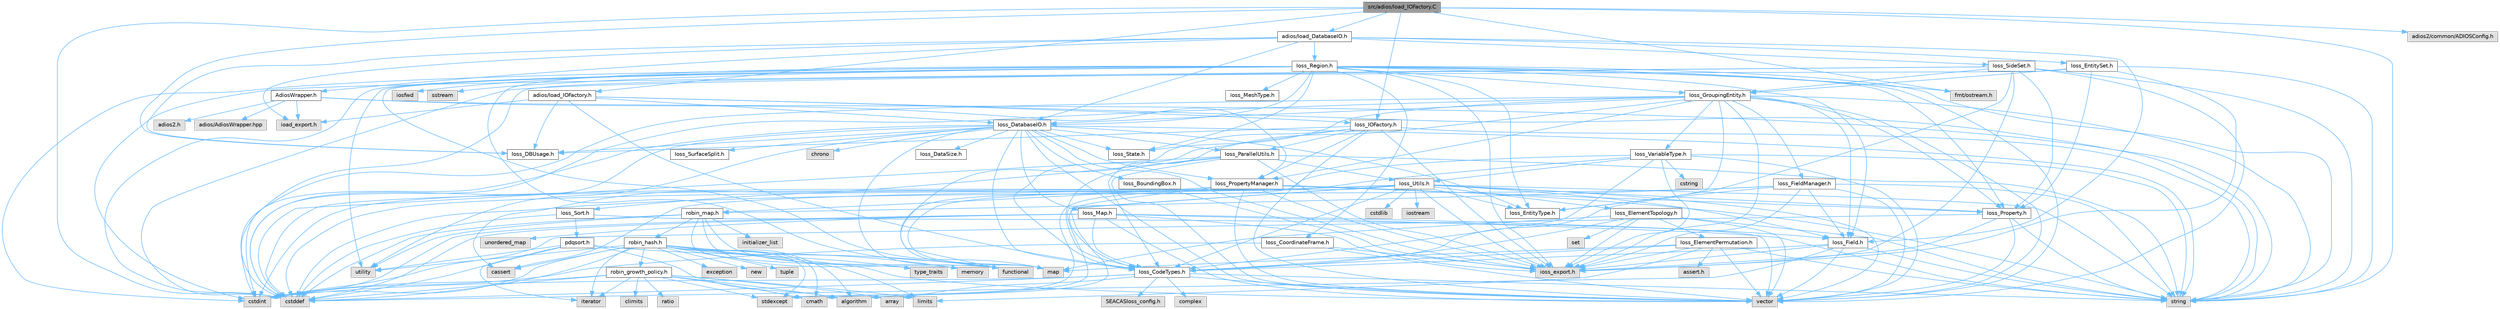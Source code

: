 digraph "src/adios/Ioad_IOFactory.C"
{
 // INTERACTIVE_SVG=YES
 // LATEX_PDF_SIZE
  bgcolor="transparent";
  edge [fontname=Helvetica,fontsize=10,labelfontname=Helvetica,labelfontsize=10];
  node [fontname=Helvetica,fontsize=10,shape=box,height=0.2,width=0.4];
  Node1 [id="Node000001",label="src/adios/Ioad_IOFactory.C",height=0.2,width=0.4,color="gray40", fillcolor="grey60", style="filled", fontcolor="black",tooltip=" "];
  Node1 -> Node2 [id="edge1_Node000001_Node000002",color="steelblue1",style="solid",tooltip=" "];
  Node2 [id="Node000002",label="Ioss_DBUsage.h",height=0.2,width=0.4,color="grey40", fillcolor="white", style="filled",URL="$Ioss__DBUsage_8h.html",tooltip=" "];
  Node1 -> Node3 [id="edge2_Node000001_Node000003",color="steelblue1",style="solid",tooltip=" "];
  Node3 [id="Node000003",label="Ioss_IOFactory.h",height=0.2,width=0.4,color="grey40", fillcolor="white", style="filled",URL="$Ioss__IOFactory_8h.html",tooltip=" "];
  Node3 -> Node4 [id="edge3_Node000003_Node000004",color="steelblue1",style="solid",tooltip=" "];
  Node4 [id="Node000004",label="ioss_export.h",height=0.2,width=0.4,color="grey60", fillcolor="#E0E0E0", style="filled",tooltip=" "];
  Node3 -> Node5 [id="edge4_Node000003_Node000005",color="steelblue1",style="solid",tooltip=" "];
  Node5 [id="Node000005",label="Ioss_CodeTypes.h",height=0.2,width=0.4,color="grey40", fillcolor="white", style="filled",URL="$Ioss__CodeTypes_8h.html",tooltip=" "];
  Node5 -> Node6 [id="edge5_Node000005_Node000006",color="steelblue1",style="solid",tooltip=" "];
  Node6 [id="Node000006",label="array",height=0.2,width=0.4,color="grey60", fillcolor="#E0E0E0", style="filled",tooltip=" "];
  Node5 -> Node7 [id="edge6_Node000005_Node000007",color="steelblue1",style="solid",tooltip=" "];
  Node7 [id="Node000007",label="cstddef",height=0.2,width=0.4,color="grey60", fillcolor="#E0E0E0", style="filled",tooltip=" "];
  Node5 -> Node8 [id="edge7_Node000005_Node000008",color="steelblue1",style="solid",tooltip=" "];
  Node8 [id="Node000008",label="cstdint",height=0.2,width=0.4,color="grey60", fillcolor="#E0E0E0", style="filled",tooltip=" "];
  Node5 -> Node9 [id="edge8_Node000005_Node000009",color="steelblue1",style="solid",tooltip=" "];
  Node9 [id="Node000009",label="string",height=0.2,width=0.4,color="grey60", fillcolor="#E0E0E0", style="filled",tooltip=" "];
  Node5 -> Node10 [id="edge9_Node000005_Node000010",color="steelblue1",style="solid",tooltip=" "];
  Node10 [id="Node000010",label="vector",height=0.2,width=0.4,color="grey60", fillcolor="#E0E0E0", style="filled",tooltip=" "];
  Node5 -> Node11 [id="edge10_Node000005_Node000011",color="steelblue1",style="solid",tooltip=" "];
  Node11 [id="Node000011",label="SEACASIoss_config.h",height=0.2,width=0.4,color="grey60", fillcolor="#E0E0E0", style="filled",tooltip=" "];
  Node5 -> Node12 [id="edge11_Node000005_Node000012",color="steelblue1",style="solid",tooltip=" "];
  Node12 [id="Node000012",label="complex",height=0.2,width=0.4,color="grey60", fillcolor="#E0E0E0", style="filled",tooltip=" "];
  Node3 -> Node9 [id="edge12_Node000003_Node000009",color="steelblue1",style="solid",tooltip=" "];
  Node3 -> Node2 [id="edge13_Node000003_Node000002",color="steelblue1",style="solid",tooltip=" "];
  Node3 -> Node13 [id="edge14_Node000003_Node000013",color="steelblue1",style="solid",tooltip=" "];
  Node13 [id="Node000013",label="Ioss_ParallelUtils.h",height=0.2,width=0.4,color="grey40", fillcolor="white", style="filled",URL="$Ioss__ParallelUtils_8h.html",tooltip=" "];
  Node13 -> Node4 [id="edge15_Node000013_Node000004",color="steelblue1",style="solid",tooltip=" "];
  Node13 -> Node5 [id="edge16_Node000013_Node000005",color="steelblue1",style="solid",tooltip=" "];
  Node13 -> Node14 [id="edge17_Node000013_Node000014",color="steelblue1",style="solid",tooltip=" "];
  Node14 [id="Node000014",label="Ioss_Utils.h",height=0.2,width=0.4,color="grey40", fillcolor="white", style="filled",URL="$Ioss__Utils_8h.html",tooltip=" "];
  Node14 -> Node4 [id="edge18_Node000014_Node000004",color="steelblue1",style="solid",tooltip=" "];
  Node14 -> Node5 [id="edge19_Node000014_Node000005",color="steelblue1",style="solid",tooltip=" "];
  Node14 -> Node15 [id="edge20_Node000014_Node000015",color="steelblue1",style="solid",tooltip=" "];
  Node15 [id="Node000015",label="Ioss_ElementTopology.h",height=0.2,width=0.4,color="grey40", fillcolor="white", style="filled",URL="$Ioss__ElementTopology_8h.html",tooltip=" "];
  Node15 -> Node4 [id="edge21_Node000015_Node000004",color="steelblue1",style="solid",tooltip=" "];
  Node15 -> Node5 [id="edge22_Node000015_Node000005",color="steelblue1",style="solid",tooltip=" "];
  Node15 -> Node16 [id="edge23_Node000015_Node000016",color="steelblue1",style="solid",tooltip=" "];
  Node16 [id="Node000016",label="Ioss_ElementPermutation.h",height=0.2,width=0.4,color="grey40", fillcolor="white", style="filled",URL="$Ioss__ElementPermutation_8h.html",tooltip=" "];
  Node16 -> Node4 [id="edge24_Node000016_Node000004",color="steelblue1",style="solid",tooltip=" "];
  Node16 -> Node5 [id="edge25_Node000016_Node000005",color="steelblue1",style="solid",tooltip=" "];
  Node16 -> Node17 [id="edge26_Node000016_Node000017",color="steelblue1",style="solid",tooltip=" "];
  Node17 [id="Node000017",label="assert.h",height=0.2,width=0.4,color="grey60", fillcolor="#E0E0E0", style="filled",tooltip=" "];
  Node16 -> Node18 [id="edge27_Node000016_Node000018",color="steelblue1",style="solid",tooltip=" "];
  Node18 [id="Node000018",label="limits",height=0.2,width=0.4,color="grey60", fillcolor="#E0E0E0", style="filled",tooltip=" "];
  Node16 -> Node19 [id="edge28_Node000016_Node000019",color="steelblue1",style="solid",tooltip=" "];
  Node19 [id="Node000019",label="map",height=0.2,width=0.4,color="grey60", fillcolor="#E0E0E0", style="filled",tooltip=" "];
  Node16 -> Node9 [id="edge29_Node000016_Node000009",color="steelblue1",style="solid",tooltip=" "];
  Node16 -> Node10 [id="edge30_Node000016_Node000010",color="steelblue1",style="solid",tooltip=" "];
  Node15 -> Node19 [id="edge31_Node000015_Node000019",color="steelblue1",style="solid",tooltip=" "];
  Node15 -> Node20 [id="edge32_Node000015_Node000020",color="steelblue1",style="solid",tooltip=" "];
  Node20 [id="Node000020",label="set",height=0.2,width=0.4,color="grey60", fillcolor="#E0E0E0", style="filled",tooltip=" "];
  Node15 -> Node9 [id="edge33_Node000015_Node000009",color="steelblue1",style="solid",tooltip=" "];
  Node15 -> Node10 [id="edge34_Node000015_Node000010",color="steelblue1",style="solid",tooltip=" "];
  Node14 -> Node21 [id="edge35_Node000014_Node000021",color="steelblue1",style="solid",tooltip=" "];
  Node21 [id="Node000021",label="Ioss_EntityType.h",height=0.2,width=0.4,color="grey40", fillcolor="white", style="filled",URL="$Ioss__EntityType_8h.html",tooltip=" "];
  Node14 -> Node22 [id="edge36_Node000014_Node000022",color="steelblue1",style="solid",tooltip=" "];
  Node22 [id="Node000022",label="Ioss_Field.h",height=0.2,width=0.4,color="grey40", fillcolor="white", style="filled",URL="$Ioss__Field_8h.html",tooltip=" "];
  Node22 -> Node4 [id="edge37_Node000022_Node000004",color="steelblue1",style="solid",tooltip=" "];
  Node22 -> Node5 [id="edge38_Node000022_Node000005",color="steelblue1",style="solid",tooltip=" "];
  Node22 -> Node7 [id="edge39_Node000022_Node000007",color="steelblue1",style="solid",tooltip=" "];
  Node22 -> Node9 [id="edge40_Node000022_Node000009",color="steelblue1",style="solid",tooltip=" "];
  Node22 -> Node10 [id="edge41_Node000022_Node000010",color="steelblue1",style="solid",tooltip=" "];
  Node14 -> Node23 [id="edge42_Node000014_Node000023",color="steelblue1",style="solid",tooltip=" "];
  Node23 [id="Node000023",label="Ioss_Property.h",height=0.2,width=0.4,color="grey40", fillcolor="white", style="filled",URL="$Ioss__Property_8h.html",tooltip=" "];
  Node23 -> Node4 [id="edge43_Node000023_Node000004",color="steelblue1",style="solid",tooltip=" "];
  Node23 -> Node8 [id="edge44_Node000023_Node000008",color="steelblue1",style="solid",tooltip=" "];
  Node23 -> Node9 [id="edge45_Node000023_Node000009",color="steelblue1",style="solid",tooltip=" "];
  Node23 -> Node10 [id="edge46_Node000023_Node000010",color="steelblue1",style="solid",tooltip=" "];
  Node14 -> Node24 [id="edge47_Node000014_Node000024",color="steelblue1",style="solid",tooltip=" "];
  Node24 [id="Node000024",label="Ioss_Sort.h",height=0.2,width=0.4,color="grey40", fillcolor="white", style="filled",URL="$Ioss__Sort_8h.html",tooltip=" "];
  Node24 -> Node25 [id="edge48_Node000024_Node000025",color="steelblue1",style="solid",tooltip=" "];
  Node25 [id="Node000025",label="pdqsort.h",height=0.2,width=0.4,color="grey40", fillcolor="white", style="filled",URL="$pdqsort_8h.html",tooltip=" "];
  Node25 -> Node26 [id="edge49_Node000025_Node000026",color="steelblue1",style="solid",tooltip=" "];
  Node26 [id="Node000026",label="algorithm",height=0.2,width=0.4,color="grey60", fillcolor="#E0E0E0", style="filled",tooltip=" "];
  Node25 -> Node7 [id="edge50_Node000025_Node000007",color="steelblue1",style="solid",tooltip=" "];
  Node25 -> Node27 [id="edge51_Node000025_Node000027",color="steelblue1",style="solid",tooltip=" "];
  Node27 [id="Node000027",label="functional",height=0.2,width=0.4,color="grey60", fillcolor="#E0E0E0", style="filled",tooltip=" "];
  Node25 -> Node28 [id="edge52_Node000025_Node000028",color="steelblue1",style="solid",tooltip=" "];
  Node28 [id="Node000028",label="iterator",height=0.2,width=0.4,color="grey60", fillcolor="#E0E0E0", style="filled",tooltip=" "];
  Node25 -> Node29 [id="edge53_Node000025_Node000029",color="steelblue1",style="solid",tooltip=" "];
  Node29 [id="Node000029",label="utility",height=0.2,width=0.4,color="grey60", fillcolor="#E0E0E0", style="filled",tooltip=" "];
  Node24 -> Node7 [id="edge54_Node000024_Node000007",color="steelblue1",style="solid",tooltip=" "];
  Node24 -> Node10 [id="edge55_Node000024_Node000010",color="steelblue1",style="solid",tooltip=" "];
  Node14 -> Node26 [id="edge56_Node000014_Node000026",color="steelblue1",style="solid",tooltip=" "];
  Node14 -> Node30 [id="edge57_Node000014_Node000030",color="steelblue1",style="solid",tooltip=" "];
  Node30 [id="Node000030",label="cassert",height=0.2,width=0.4,color="grey60", fillcolor="#E0E0E0", style="filled",tooltip=" "];
  Node14 -> Node31 [id="edge58_Node000014_Node000031",color="steelblue1",style="solid",tooltip=" "];
  Node31 [id="Node000031",label="cmath",height=0.2,width=0.4,color="grey60", fillcolor="#E0E0E0", style="filled",tooltip=" "];
  Node14 -> Node7 [id="edge59_Node000014_Node000007",color="steelblue1",style="solid",tooltip=" "];
  Node14 -> Node8 [id="edge60_Node000014_Node000008",color="steelblue1",style="solid",tooltip=" "];
  Node14 -> Node32 [id="edge61_Node000014_Node000032",color="steelblue1",style="solid",tooltip=" "];
  Node32 [id="Node000032",label="cstdlib",height=0.2,width=0.4,color="grey60", fillcolor="#E0E0E0", style="filled",tooltip=" "];
  Node14 -> Node33 [id="edge62_Node000014_Node000033",color="steelblue1",style="solid",tooltip=" "];
  Node33 [id="Node000033",label="iostream",height=0.2,width=0.4,color="grey60", fillcolor="#E0E0E0", style="filled",tooltip=" "];
  Node14 -> Node34 [id="edge63_Node000014_Node000034",color="steelblue1",style="solid",tooltip=" "];
  Node34 [id="Node000034",label="stdexcept",height=0.2,width=0.4,color="grey60", fillcolor="#E0E0E0", style="filled",tooltip=" "];
  Node14 -> Node9 [id="edge64_Node000014_Node000009",color="steelblue1",style="solid",tooltip=" "];
  Node14 -> Node10 [id="edge65_Node000014_Node000010",color="steelblue1",style="solid",tooltip=" "];
  Node13 -> Node30 [id="edge66_Node000013_Node000030",color="steelblue1",style="solid",tooltip=" "];
  Node13 -> Node7 [id="edge67_Node000013_Node000007",color="steelblue1",style="solid",tooltip=" "];
  Node13 -> Node9 [id="edge68_Node000013_Node000009",color="steelblue1",style="solid",tooltip=" "];
  Node13 -> Node10 [id="edge69_Node000013_Node000010",color="steelblue1",style="solid",tooltip=" "];
  Node3 -> Node35 [id="edge70_Node000003_Node000035",color="steelblue1",style="solid",tooltip=" "];
  Node35 [id="Node000035",label="Ioss_PropertyManager.h",height=0.2,width=0.4,color="grey40", fillcolor="white", style="filled",URL="$Ioss__PropertyManager_8h.html",tooltip=" "];
  Node35 -> Node4 [id="edge71_Node000035_Node000004",color="steelblue1",style="solid",tooltip=" "];
  Node35 -> Node5 [id="edge72_Node000035_Node000005",color="steelblue1",style="solid",tooltip=" "];
  Node35 -> Node23 [id="edge73_Node000035_Node000023",color="steelblue1",style="solid",tooltip=" "];
  Node35 -> Node7 [id="edge74_Node000035_Node000007",color="steelblue1",style="solid",tooltip=" "];
  Node35 -> Node9 [id="edge75_Node000035_Node000009",color="steelblue1",style="solid",tooltip=" "];
  Node35 -> Node10 [id="edge76_Node000035_Node000010",color="steelblue1",style="solid",tooltip=" "];
  Node35 -> Node36 [id="edge77_Node000035_Node000036",color="steelblue1",style="solid",tooltip=" "];
  Node36 [id="Node000036",label="robin_map.h",height=0.2,width=0.4,color="grey40", fillcolor="white", style="filled",URL="$robin__map_8h.html",tooltip=" "];
  Node36 -> Node7 [id="edge78_Node000036_Node000007",color="steelblue1",style="solid",tooltip=" "];
  Node36 -> Node27 [id="edge79_Node000036_Node000027",color="steelblue1",style="solid",tooltip=" "];
  Node36 -> Node37 [id="edge80_Node000036_Node000037",color="steelblue1",style="solid",tooltip=" "];
  Node37 [id="Node000037",label="initializer_list",height=0.2,width=0.4,color="grey60", fillcolor="#E0E0E0", style="filled",tooltip=" "];
  Node36 -> Node38 [id="edge81_Node000036_Node000038",color="steelblue1",style="solid",tooltip=" "];
  Node38 [id="Node000038",label="memory",height=0.2,width=0.4,color="grey60", fillcolor="#E0E0E0", style="filled",tooltip=" "];
  Node36 -> Node39 [id="edge82_Node000036_Node000039",color="steelblue1",style="solid",tooltip=" "];
  Node39 [id="Node000039",label="type_traits",height=0.2,width=0.4,color="grey60", fillcolor="#E0E0E0", style="filled",tooltip=" "];
  Node36 -> Node29 [id="edge83_Node000036_Node000029",color="steelblue1",style="solid",tooltip=" "];
  Node36 -> Node40 [id="edge84_Node000036_Node000040",color="steelblue1",style="solid",tooltip=" "];
  Node40 [id="Node000040",label="robin_hash.h",height=0.2,width=0.4,color="grey40", fillcolor="white", style="filled",URL="$robin__hash_8h.html",tooltip=" "];
  Node40 -> Node26 [id="edge85_Node000040_Node000026",color="steelblue1",style="solid",tooltip=" "];
  Node40 -> Node30 [id="edge86_Node000040_Node000030",color="steelblue1",style="solid",tooltip=" "];
  Node40 -> Node31 [id="edge87_Node000040_Node000031",color="steelblue1",style="solid",tooltip=" "];
  Node40 -> Node7 [id="edge88_Node000040_Node000007",color="steelblue1",style="solid",tooltip=" "];
  Node40 -> Node8 [id="edge89_Node000040_Node000008",color="steelblue1",style="solid",tooltip=" "];
  Node40 -> Node41 [id="edge90_Node000040_Node000041",color="steelblue1",style="solid",tooltip=" "];
  Node41 [id="Node000041",label="exception",height=0.2,width=0.4,color="grey60", fillcolor="#E0E0E0", style="filled",tooltip=" "];
  Node40 -> Node28 [id="edge91_Node000040_Node000028",color="steelblue1",style="solid",tooltip=" "];
  Node40 -> Node18 [id="edge92_Node000040_Node000018",color="steelblue1",style="solid",tooltip=" "];
  Node40 -> Node38 [id="edge93_Node000040_Node000038",color="steelblue1",style="solid",tooltip=" "];
  Node40 -> Node42 [id="edge94_Node000040_Node000042",color="steelblue1",style="solid",tooltip=" "];
  Node42 [id="Node000042",label="new",height=0.2,width=0.4,color="grey60", fillcolor="#E0E0E0", style="filled",tooltip=" "];
  Node40 -> Node34 [id="edge95_Node000040_Node000034",color="steelblue1",style="solid",tooltip=" "];
  Node40 -> Node43 [id="edge96_Node000040_Node000043",color="steelblue1",style="solid",tooltip=" "];
  Node43 [id="Node000043",label="tuple",height=0.2,width=0.4,color="grey60", fillcolor="#E0E0E0", style="filled",tooltip=" "];
  Node40 -> Node39 [id="edge97_Node000040_Node000039",color="steelblue1",style="solid",tooltip=" "];
  Node40 -> Node29 [id="edge98_Node000040_Node000029",color="steelblue1",style="solid",tooltip=" "];
  Node40 -> Node10 [id="edge99_Node000040_Node000010",color="steelblue1",style="solid",tooltip=" "];
  Node40 -> Node44 [id="edge100_Node000040_Node000044",color="steelblue1",style="solid",tooltip=" "];
  Node44 [id="Node000044",label="robin_growth_policy.h",height=0.2,width=0.4,color="grey40", fillcolor="white", style="filled",URL="$robin__growth__policy_8h.html",tooltip=" "];
  Node44 -> Node26 [id="edge101_Node000044_Node000026",color="steelblue1",style="solid",tooltip=" "];
  Node44 -> Node6 [id="edge102_Node000044_Node000006",color="steelblue1",style="solid",tooltip=" "];
  Node44 -> Node45 [id="edge103_Node000044_Node000045",color="steelblue1",style="solid",tooltip=" "];
  Node45 [id="Node000045",label="climits",height=0.2,width=0.4,color="grey60", fillcolor="#E0E0E0", style="filled",tooltip=" "];
  Node44 -> Node31 [id="edge104_Node000044_Node000031",color="steelblue1",style="solid",tooltip=" "];
  Node44 -> Node7 [id="edge105_Node000044_Node000007",color="steelblue1",style="solid",tooltip=" "];
  Node44 -> Node8 [id="edge106_Node000044_Node000008",color="steelblue1",style="solid",tooltip=" "];
  Node44 -> Node28 [id="edge107_Node000044_Node000028",color="steelblue1",style="solid",tooltip=" "];
  Node44 -> Node18 [id="edge108_Node000044_Node000018",color="steelblue1",style="solid",tooltip=" "];
  Node44 -> Node46 [id="edge109_Node000044_Node000046",color="steelblue1",style="solid",tooltip=" "];
  Node46 [id="Node000046",label="ratio",height=0.2,width=0.4,color="grey60", fillcolor="#E0E0E0", style="filled",tooltip=" "];
  Node44 -> Node34 [id="edge110_Node000044_Node000034",color="steelblue1",style="solid",tooltip=" "];
  Node3 -> Node19 [id="edge111_Node000003_Node000019",color="steelblue1",style="solid",tooltip=" "];
  Node3 -> Node10 [id="edge112_Node000003_Node000010",color="steelblue1",style="solid",tooltip=" "];
  Node1 -> Node47 [id="edge113_Node000001_Node000047",color="steelblue1",style="solid",tooltip=" "];
  Node47 [id="Node000047",label="adios/Ioad_DatabaseIO.h",height=0.2,width=0.4,color="grey40", fillcolor="white", style="filled",URL="$Ioad__DatabaseIO_8h.html",tooltip=" "];
  Node47 -> Node48 [id="edge114_Node000047_Node000048",color="steelblue1",style="solid",tooltip=" "];
  Node48 [id="Node000048",label="ioad_export.h",height=0.2,width=0.4,color="grey60", fillcolor="#E0E0E0", style="filled",tooltip=" "];
  Node47 -> Node49 [id="edge115_Node000047_Node000049",color="steelblue1",style="solid",tooltip=" "];
  Node49 [id="Node000049",label="Ioss_EntitySet.h",height=0.2,width=0.4,color="grey40", fillcolor="white", style="filled",URL="$Ioss__EntitySet_8h.html",tooltip=" "];
  Node49 -> Node4 [id="edge116_Node000049_Node000004",color="steelblue1",style="solid",tooltip=" "];
  Node49 -> Node50 [id="edge117_Node000049_Node000050",color="steelblue1",style="solid",tooltip=" "];
  Node50 [id="Node000050",label="Ioss_GroupingEntity.h",height=0.2,width=0.4,color="grey40", fillcolor="white", style="filled",URL="$Ioss__GroupingEntity_8h.html",tooltip=" "];
  Node50 -> Node4 [id="edge118_Node000050_Node000004",color="steelblue1",style="solid",tooltip=" "];
  Node50 -> Node5 [id="edge119_Node000050_Node000005",color="steelblue1",style="solid",tooltip=" "];
  Node50 -> Node51 [id="edge120_Node000050_Node000051",color="steelblue1",style="solid",tooltip=" "];
  Node51 [id="Node000051",label="Ioss_DatabaseIO.h",height=0.2,width=0.4,color="grey40", fillcolor="white", style="filled",URL="$Ioss__DatabaseIO_8h.html",tooltip=" "];
  Node51 -> Node4 [id="edge121_Node000051_Node000004",color="steelblue1",style="solid",tooltip=" "];
  Node51 -> Node52 [id="edge122_Node000051_Node000052",color="steelblue1",style="solid",tooltip=" "];
  Node52 [id="Node000052",label="Ioss_BoundingBox.h",height=0.2,width=0.4,color="grey40", fillcolor="white", style="filled",URL="$Ioss__BoundingBox_8h.html",tooltip=" "];
  Node52 -> Node4 [id="edge123_Node000052_Node000004",color="steelblue1",style="solid",tooltip=" "];
  Node51 -> Node5 [id="edge124_Node000051_Node000005",color="steelblue1",style="solid",tooltip=" "];
  Node51 -> Node2 [id="edge125_Node000051_Node000002",color="steelblue1",style="solid",tooltip=" "];
  Node51 -> Node53 [id="edge126_Node000051_Node000053",color="steelblue1",style="solid",tooltip=" "];
  Node53 [id="Node000053",label="Ioss_DataSize.h",height=0.2,width=0.4,color="grey40", fillcolor="white", style="filled",URL="$Ioss__DataSize_8h.html",tooltip=" "];
  Node51 -> Node21 [id="edge127_Node000051_Node000021",color="steelblue1",style="solid",tooltip=" "];
  Node51 -> Node54 [id="edge128_Node000051_Node000054",color="steelblue1",style="solid",tooltip=" "];
  Node54 [id="Node000054",label="Ioss_Map.h",height=0.2,width=0.4,color="grey40", fillcolor="white", style="filled",URL="$Ioss__Map_8h.html",tooltip=" "];
  Node54 -> Node4 [id="edge129_Node000054_Node000004",color="steelblue1",style="solid",tooltip=" "];
  Node54 -> Node5 [id="edge130_Node000054_Node000005",color="steelblue1",style="solid",tooltip=" "];
  Node54 -> Node22 [id="edge131_Node000054_Node000022",color="steelblue1",style="solid",tooltip=" "];
  Node54 -> Node7 [id="edge132_Node000054_Node000007",color="steelblue1",style="solid",tooltip=" "];
  Node54 -> Node8 [id="edge133_Node000054_Node000008",color="steelblue1",style="solid",tooltip=" "];
  Node54 -> Node9 [id="edge134_Node000054_Node000009",color="steelblue1",style="solid",tooltip=" "];
  Node54 -> Node10 [id="edge135_Node000054_Node000010",color="steelblue1",style="solid",tooltip=" "];
  Node54 -> Node55 [id="edge136_Node000054_Node000055",color="steelblue1",style="solid",tooltip=" "];
  Node55 [id="Node000055",label="unordered_map",height=0.2,width=0.4,color="grey60", fillcolor="#E0E0E0", style="filled",tooltip=" "];
  Node51 -> Node13 [id="edge137_Node000051_Node000013",color="steelblue1",style="solid",tooltip=" "];
  Node51 -> Node35 [id="edge138_Node000051_Node000035",color="steelblue1",style="solid",tooltip=" "];
  Node51 -> Node56 [id="edge139_Node000051_Node000056",color="steelblue1",style="solid",tooltip=" "];
  Node56 [id="Node000056",label="Ioss_State.h",height=0.2,width=0.4,color="grey40", fillcolor="white", style="filled",URL="$Ioss__State_8h.html",tooltip=" "];
  Node51 -> Node57 [id="edge140_Node000051_Node000057",color="steelblue1",style="solid",tooltip=" "];
  Node57 [id="Node000057",label="Ioss_SurfaceSplit.h",height=0.2,width=0.4,color="grey40", fillcolor="white", style="filled",URL="$Ioss__SurfaceSplit_8h.html",tooltip=" "];
  Node51 -> Node58 [id="edge141_Node000051_Node000058",color="steelblue1",style="solid",tooltip=" "];
  Node58 [id="Node000058",label="chrono",height=0.2,width=0.4,color="grey60", fillcolor="#E0E0E0", style="filled",tooltip=" "];
  Node51 -> Node7 [id="edge142_Node000051_Node000007",color="steelblue1",style="solid",tooltip=" "];
  Node51 -> Node8 [id="edge143_Node000051_Node000008",color="steelblue1",style="solid",tooltip=" "];
  Node51 -> Node19 [id="edge144_Node000051_Node000019",color="steelblue1",style="solid",tooltip=" "];
  Node51 -> Node9 [id="edge145_Node000051_Node000009",color="steelblue1",style="solid",tooltip=" "];
  Node51 -> Node29 [id="edge146_Node000051_Node000029",color="steelblue1",style="solid",tooltip=" "];
  Node51 -> Node10 [id="edge147_Node000051_Node000010",color="steelblue1",style="solid",tooltip=" "];
  Node50 -> Node21 [id="edge148_Node000050_Node000021",color="steelblue1",style="solid",tooltip=" "];
  Node50 -> Node22 [id="edge149_Node000050_Node000022",color="steelblue1",style="solid",tooltip=" "];
  Node50 -> Node59 [id="edge150_Node000050_Node000059",color="steelblue1",style="solid",tooltip=" "];
  Node59 [id="Node000059",label="Ioss_FieldManager.h",height=0.2,width=0.4,color="grey40", fillcolor="white", style="filled",URL="$Ioss__FieldManager_8h.html",tooltip=" "];
  Node59 -> Node4 [id="edge151_Node000059_Node000004",color="steelblue1",style="solid",tooltip=" "];
  Node59 -> Node5 [id="edge152_Node000059_Node000005",color="steelblue1",style="solid",tooltip=" "];
  Node59 -> Node22 [id="edge153_Node000059_Node000022",color="steelblue1",style="solid",tooltip=" "];
  Node59 -> Node7 [id="edge154_Node000059_Node000007",color="steelblue1",style="solid",tooltip=" "];
  Node59 -> Node9 [id="edge155_Node000059_Node000009",color="steelblue1",style="solid",tooltip=" "];
  Node59 -> Node10 [id="edge156_Node000059_Node000010",color="steelblue1",style="solid",tooltip=" "];
  Node59 -> Node36 [id="edge157_Node000059_Node000036",color="steelblue1",style="solid",tooltip=" "];
  Node50 -> Node23 [id="edge158_Node000050_Node000023",color="steelblue1",style="solid",tooltip=" "];
  Node50 -> Node35 [id="edge159_Node000050_Node000035",color="steelblue1",style="solid",tooltip=" "];
  Node50 -> Node56 [id="edge160_Node000050_Node000056",color="steelblue1",style="solid",tooltip=" "];
  Node50 -> Node60 [id="edge161_Node000050_Node000060",color="steelblue1",style="solid",tooltip=" "];
  Node60 [id="Node000060",label="Ioss_VariableType.h",height=0.2,width=0.4,color="grey40", fillcolor="white", style="filled",URL="$Ioss__VariableType_8h.html",tooltip=" "];
  Node60 -> Node4 [id="edge162_Node000060_Node000004",color="steelblue1",style="solid",tooltip=" "];
  Node60 -> Node5 [id="edge163_Node000060_Node000005",color="steelblue1",style="solid",tooltip=" "];
  Node60 -> Node14 [id="edge164_Node000060_Node000014",color="steelblue1",style="solid",tooltip=" "];
  Node60 -> Node61 [id="edge165_Node000060_Node000061",color="steelblue1",style="solid",tooltip=" "];
  Node61 [id="Node000061",label="cstring",height=0.2,width=0.4,color="grey60", fillcolor="#E0E0E0", style="filled",tooltip=" "];
  Node60 -> Node27 [id="edge166_Node000060_Node000027",color="steelblue1",style="solid",tooltip=" "];
  Node60 -> Node19 [id="edge167_Node000060_Node000019",color="steelblue1",style="solid",tooltip=" "];
  Node60 -> Node9 [id="edge168_Node000060_Node000009",color="steelblue1",style="solid",tooltip=" "];
  Node60 -> Node10 [id="edge169_Node000060_Node000010",color="steelblue1",style="solid",tooltip=" "];
  Node50 -> Node7 [id="edge170_Node000050_Node000007",color="steelblue1",style="solid",tooltip=" "];
  Node50 -> Node8 [id="edge171_Node000050_Node000008",color="steelblue1",style="solid",tooltip=" "];
  Node50 -> Node9 [id="edge172_Node000050_Node000009",color="steelblue1",style="solid",tooltip=" "];
  Node50 -> Node10 [id="edge173_Node000050_Node000010",color="steelblue1",style="solid",tooltip=" "];
  Node49 -> Node23 [id="edge174_Node000049_Node000023",color="steelblue1",style="solid",tooltip=" "];
  Node49 -> Node7 [id="edge175_Node000049_Node000007",color="steelblue1",style="solid",tooltip=" "];
  Node49 -> Node9 [id="edge176_Node000049_Node000009",color="steelblue1",style="solid",tooltip=" "];
  Node47 -> Node62 [id="edge177_Node000047_Node000062",color="steelblue1",style="solid",tooltip=" "];
  Node62 [id="Node000062",label="Ioss_Region.h",height=0.2,width=0.4,color="grey40", fillcolor="white", style="filled",URL="$Ioss__Region_8h.html",tooltip=" "];
  Node62 -> Node4 [id="edge178_Node000062_Node000004",color="steelblue1",style="solid",tooltip=" "];
  Node62 -> Node63 [id="edge179_Node000062_Node000063",color="steelblue1",style="solid",tooltip=" "];
  Node63 [id="Node000063",label="Ioss_CoordinateFrame.h",height=0.2,width=0.4,color="grey40", fillcolor="white", style="filled",URL="$Ioss__CoordinateFrame_8h.html",tooltip=" "];
  Node63 -> Node4 [id="edge180_Node000063_Node000004",color="steelblue1",style="solid",tooltip=" "];
  Node63 -> Node8 [id="edge181_Node000063_Node000008",color="steelblue1",style="solid",tooltip=" "];
  Node63 -> Node10 [id="edge182_Node000063_Node000010",color="steelblue1",style="solid",tooltip=" "];
  Node62 -> Node51 [id="edge183_Node000062_Node000051",color="steelblue1",style="solid",tooltip=" "];
  Node62 -> Node21 [id="edge184_Node000062_Node000021",color="steelblue1",style="solid",tooltip=" "];
  Node62 -> Node22 [id="edge185_Node000062_Node000022",color="steelblue1",style="solid",tooltip=" "];
  Node62 -> Node50 [id="edge186_Node000062_Node000050",color="steelblue1",style="solid",tooltip=" "];
  Node62 -> Node64 [id="edge187_Node000062_Node000064",color="steelblue1",style="solid",tooltip=" "];
  Node64 [id="Node000064",label="Ioss_MeshType.h",height=0.2,width=0.4,color="grey40", fillcolor="white", style="filled",URL="$Ioss__MeshType_8h.html",tooltip=" "];
  Node62 -> Node23 [id="edge188_Node000062_Node000023",color="steelblue1",style="solid",tooltip=" "];
  Node62 -> Node56 [id="edge189_Node000062_Node000056",color="steelblue1",style="solid",tooltip=" "];
  Node62 -> Node7 [id="edge190_Node000062_Node000007",color="steelblue1",style="solid",tooltip=" "];
  Node62 -> Node8 [id="edge191_Node000062_Node000008",color="steelblue1",style="solid",tooltip=" "];
  Node62 -> Node27 [id="edge192_Node000062_Node000027",color="steelblue1",style="solid",tooltip=" "];
  Node62 -> Node65 [id="edge193_Node000062_Node000065",color="steelblue1",style="solid",tooltip=" "];
  Node65 [id="Node000065",label="iosfwd",height=0.2,width=0.4,color="grey60", fillcolor="#E0E0E0", style="filled",tooltip=" "];
  Node62 -> Node19 [id="edge194_Node000062_Node000019",color="steelblue1",style="solid",tooltip=" "];
  Node62 -> Node9 [id="edge195_Node000062_Node000009",color="steelblue1",style="solid",tooltip=" "];
  Node62 -> Node29 [id="edge196_Node000062_Node000029",color="steelblue1",style="solid",tooltip=" "];
  Node62 -> Node10 [id="edge197_Node000062_Node000010",color="steelblue1",style="solid",tooltip=" "];
  Node62 -> Node66 [id="edge198_Node000062_Node000066",color="steelblue1",style="solid",tooltip=" "];
  Node66 [id="Node000066",label="sstream",height=0.2,width=0.4,color="grey60", fillcolor="#E0E0E0", style="filled",tooltip=" "];
  Node62 -> Node67 [id="edge199_Node000062_Node000067",color="steelblue1",style="solid",tooltip=" "];
  Node67 [id="Node000067",label="fmt/ostream.h",height=0.2,width=0.4,color="grey60", fillcolor="#E0E0E0", style="filled",tooltip=" "];
  Node47 -> Node68 [id="edge200_Node000047_Node000068",color="steelblue1",style="solid",tooltip=" "];
  Node68 [id="Node000068",label="Ioss_SideSet.h",height=0.2,width=0.4,color="grey40", fillcolor="white", style="filled",URL="$Ioss__SideSet_8h.html",tooltip=" "];
  Node68 -> Node4 [id="edge201_Node000068_Node000004",color="steelblue1",style="solid",tooltip=" "];
  Node68 -> Node21 [id="edge202_Node000068_Node000021",color="steelblue1",style="solid",tooltip=" "];
  Node68 -> Node50 [id="edge203_Node000068_Node000050",color="steelblue1",style="solid",tooltip=" "];
  Node68 -> Node23 [id="edge204_Node000068_Node000023",color="steelblue1",style="solid",tooltip=" "];
  Node68 -> Node7 [id="edge205_Node000068_Node000007",color="steelblue1",style="solid",tooltip=" "];
  Node68 -> Node8 [id="edge206_Node000068_Node000008",color="steelblue1",style="solid",tooltip=" "];
  Node68 -> Node9 [id="edge207_Node000068_Node000009",color="steelblue1",style="solid",tooltip=" "];
  Node68 -> Node10 [id="edge208_Node000068_Node000010",color="steelblue1",style="solid",tooltip=" "];
  Node47 -> Node2 [id="edge209_Node000047_Node000002",color="steelblue1",style="solid",tooltip=" "];
  Node47 -> Node51 [id="edge210_Node000047_Node000051",color="steelblue1",style="solid",tooltip=" "];
  Node47 -> Node22 [id="edge211_Node000047_Node000022",color="steelblue1",style="solid",tooltip=" "];
  Node47 -> Node69 [id="edge212_Node000047_Node000069",color="steelblue1",style="solid",tooltip=" "];
  Node69 [id="Node000069",label="AdiosWrapper.h",height=0.2,width=0.4,color="grey40", fillcolor="white", style="filled",URL="$AdiosWrapper_8h.html",tooltip=" "];
  Node69 -> Node48 [id="edge213_Node000069_Node000048",color="steelblue1",style="solid",tooltip=" "];
  Node69 -> Node35 [id="edge214_Node000069_Node000035",color="steelblue1",style="solid",tooltip=" "];
  Node69 -> Node70 [id="edge215_Node000069_Node000070",color="steelblue1",style="solid",tooltip=" "];
  Node70 [id="Node000070",label="adios2.h",height=0.2,width=0.4,color="grey60", fillcolor="#E0E0E0", style="filled",tooltip=" "];
  Node69 -> Node9 [id="edge216_Node000069_Node000009",color="steelblue1",style="solid",tooltip=" "];
  Node69 -> Node71 [id="edge217_Node000069_Node000071",color="steelblue1",style="solid",tooltip=" "];
  Node71 [id="Node000071",label="adios/AdiosWrapper.hpp",height=0.2,width=0.4,color="grey60", fillcolor="#E0E0E0", style="filled",tooltip=" "];
  Node1 -> Node72 [id="edge218_Node000001_Node000072",color="steelblue1",style="solid",tooltip=" "];
  Node72 [id="Node000072",label="adios/Ioad_IOFactory.h",height=0.2,width=0.4,color="grey40", fillcolor="white", style="filled",URL="$Ioad__IOFactory_8h.html",tooltip=" "];
  Node72 -> Node48 [id="edge219_Node000072_Node000048",color="steelblue1",style="solid",tooltip=" "];
  Node72 -> Node51 [id="edge220_Node000072_Node000051",color="steelblue1",style="solid",tooltip=" "];
  Node72 -> Node5 [id="edge221_Node000072_Node000005",color="steelblue1",style="solid",tooltip=" "];
  Node72 -> Node2 [id="edge222_Node000072_Node000002",color="steelblue1",style="solid",tooltip=" "];
  Node72 -> Node3 [id="edge223_Node000072_Node000003",color="steelblue1",style="solid",tooltip=" "];
  Node72 -> Node9 [id="edge224_Node000072_Node000009",color="steelblue1",style="solid",tooltip=" "];
  Node1 -> Node7 [id="edge225_Node000001_Node000007",color="steelblue1",style="solid",tooltip=" "];
  Node1 -> Node9 [id="edge226_Node000001_Node000009",color="steelblue1",style="solid",tooltip=" "];
  Node1 -> Node73 [id="edge227_Node000001_Node000073",color="steelblue1",style="solid",tooltip=" "];
  Node73 [id="Node000073",label="adios2/common/ADIOSConfig.h",height=0.2,width=0.4,color="grey60", fillcolor="#E0E0E0", style="filled",tooltip=" "];
  Node1 -> Node67 [id="edge228_Node000001_Node000067",color="steelblue1",style="solid",tooltip=" "];
}

